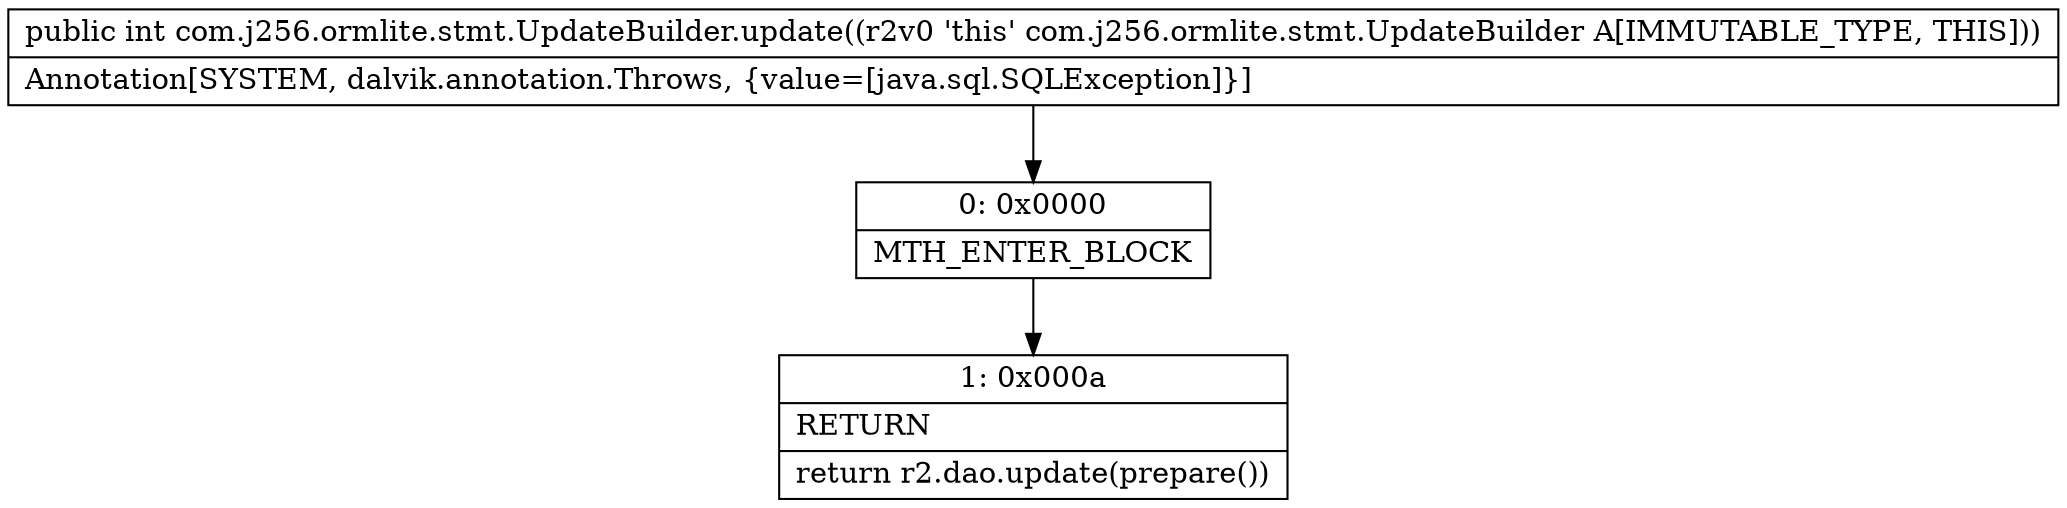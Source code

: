 digraph "CFG forcom.j256.ormlite.stmt.UpdateBuilder.update()I" {
Node_0 [shape=record,label="{0\:\ 0x0000|MTH_ENTER_BLOCK\l}"];
Node_1 [shape=record,label="{1\:\ 0x000a|RETURN\l|return r2.dao.update(prepare())\l}"];
MethodNode[shape=record,label="{public int com.j256.ormlite.stmt.UpdateBuilder.update((r2v0 'this' com.j256.ormlite.stmt.UpdateBuilder A[IMMUTABLE_TYPE, THIS]))  | Annotation[SYSTEM, dalvik.annotation.Throws, \{value=[java.sql.SQLException]\}]\l}"];
MethodNode -> Node_0;
Node_0 -> Node_1;
}

